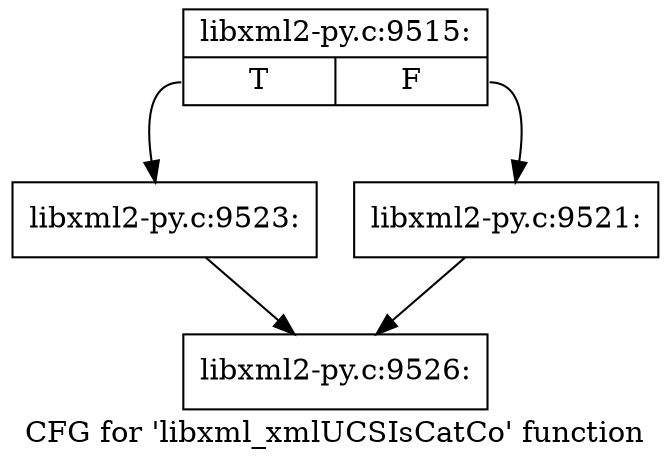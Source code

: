 digraph "CFG for 'libxml_xmlUCSIsCatCo' function" {
	label="CFG for 'libxml_xmlUCSIsCatCo' function";

	Node0x452e000 [shape=record,label="{libxml2-py.c:9515:|{<s0>T|<s1>F}}"];
	Node0x452e000:s0 -> Node0x452f030;
	Node0x452e000:s1 -> Node0x452efe0;
	Node0x452efe0 [shape=record,label="{libxml2-py.c:9521:}"];
	Node0x452efe0 -> Node0x452d890;
	Node0x452f030 [shape=record,label="{libxml2-py.c:9523:}"];
	Node0x452f030 -> Node0x452d890;
	Node0x452d890 [shape=record,label="{libxml2-py.c:9526:}"];
}
